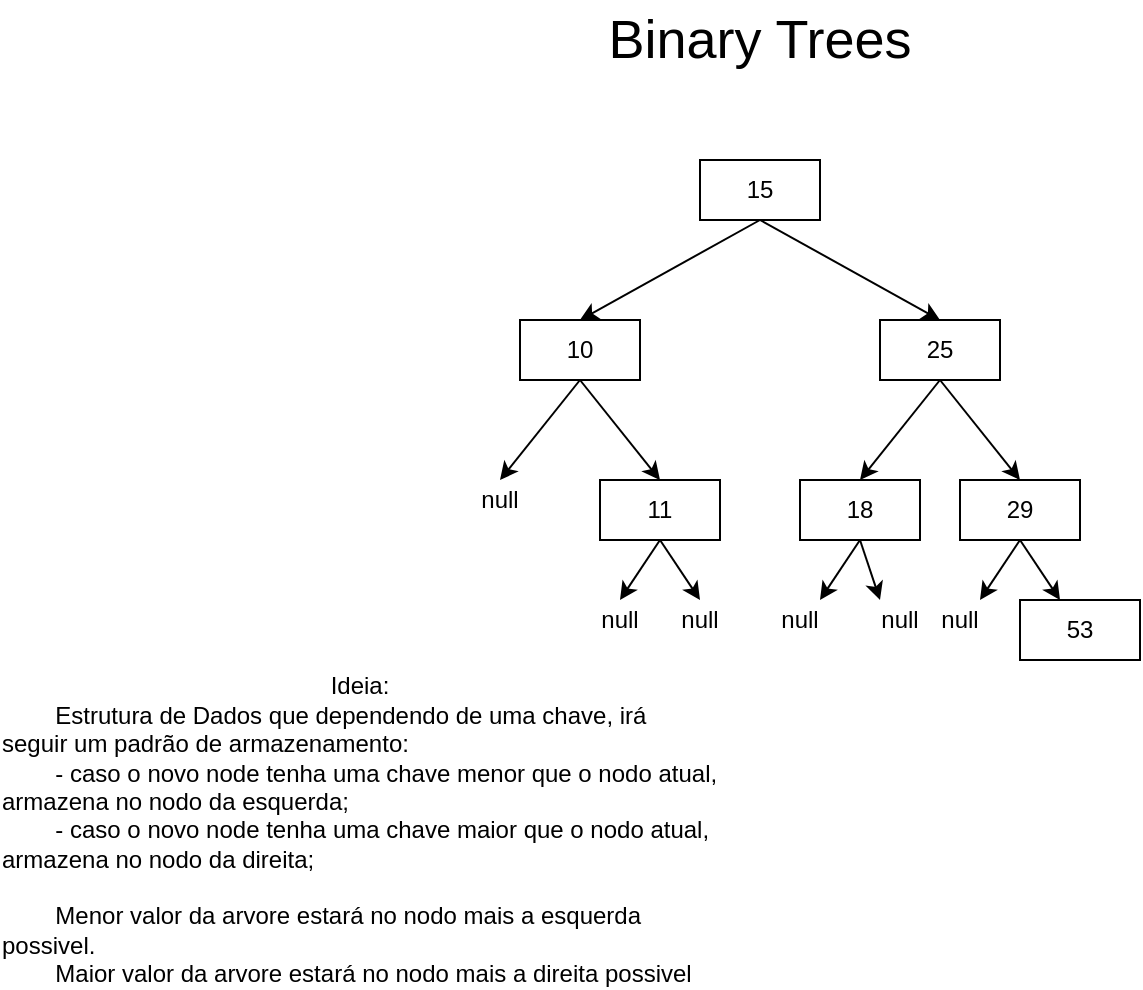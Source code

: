 <mxfile version="14.7.6" type="device"><diagram id="K9T6WiJTY-kDIgXMcb7F" name="Page-1"><mxGraphModel dx="981" dy="500" grid="1" gridSize="10" guides="1" tooltips="1" connect="1" arrows="1" fold="1" page="1" pageScale="1" pageWidth="827" pageHeight="1169" math="0" shadow="0"><root><mxCell id="0"/><mxCell id="1" parent="0"/><mxCell id="eQLtzgE_9jY-pRBsXTH--1" value="&lt;font style=&quot;font-size: 27px&quot;&gt;Binary Trees&lt;/font&gt;" style="text;html=1;strokeColor=none;fillColor=none;align=center;verticalAlign=middle;whiteSpace=wrap;rounded=0;" vertex="1" parent="1"><mxGeometry x="310" y="200" width="180" height="40" as="geometry"/></mxCell><mxCell id="eQLtzgE_9jY-pRBsXTH--2" value="15" style="rounded=0;whiteSpace=wrap;html=1;" vertex="1" parent="1"><mxGeometry x="370" y="280" width="60" height="30" as="geometry"/></mxCell><mxCell id="eQLtzgE_9jY-pRBsXTH--3" value="" style="endArrow=classic;html=1;exitX=0.5;exitY=1;exitDx=0;exitDy=0;entryX=0.5;entryY=0;entryDx=0;entryDy=0;" edge="1" parent="1" source="eQLtzgE_9jY-pRBsXTH--2" target="eQLtzgE_9jY-pRBsXTH--5"><mxGeometry width="50" height="50" relative="1" as="geometry"><mxPoint x="380" y="400" as="sourcePoint"/><mxPoint x="360" y="360" as="targetPoint"/></mxGeometry></mxCell><mxCell id="eQLtzgE_9jY-pRBsXTH--4" value="" style="endArrow=classic;html=1;entryX=0.5;entryY=0;entryDx=0;entryDy=0;" edge="1" parent="1" target="eQLtzgE_9jY-pRBsXTH--11"><mxGeometry width="50" height="50" relative="1" as="geometry"><mxPoint x="400" y="310" as="sourcePoint"/><mxPoint x="480" y="360" as="targetPoint"/></mxGeometry></mxCell><mxCell id="eQLtzgE_9jY-pRBsXTH--5" value="10" style="rounded=0;whiteSpace=wrap;html=1;" vertex="1" parent="1"><mxGeometry x="280" y="360" width="60" height="30" as="geometry"/></mxCell><mxCell id="eQLtzgE_9jY-pRBsXTH--6" value="" style="endArrow=classic;html=1;exitX=0.5;exitY=1;exitDx=0;exitDy=0;" edge="1" parent="1" source="eQLtzgE_9jY-pRBsXTH--5"><mxGeometry width="50" height="50" relative="1" as="geometry"><mxPoint x="290" y="480" as="sourcePoint"/><mxPoint x="270" y="440" as="targetPoint"/></mxGeometry></mxCell><mxCell id="eQLtzgE_9jY-pRBsXTH--7" value="" style="endArrow=classic;html=1;" edge="1" parent="1"><mxGeometry width="50" height="50" relative="1" as="geometry"><mxPoint x="310" y="390" as="sourcePoint"/><mxPoint x="350" y="440" as="targetPoint"/></mxGeometry></mxCell><mxCell id="eQLtzgE_9jY-pRBsXTH--11" value="25" style="rounded=0;whiteSpace=wrap;html=1;" vertex="1" parent="1"><mxGeometry x="460" y="360" width="60" height="30" as="geometry"/></mxCell><mxCell id="eQLtzgE_9jY-pRBsXTH--12" value="" style="endArrow=classic;html=1;exitX=0.5;exitY=1;exitDx=0;exitDy=0;" edge="1" parent="1" source="eQLtzgE_9jY-pRBsXTH--11"><mxGeometry width="50" height="50" relative="1" as="geometry"><mxPoint x="470" y="480" as="sourcePoint"/><mxPoint x="450" y="440" as="targetPoint"/></mxGeometry></mxCell><mxCell id="eQLtzgE_9jY-pRBsXTH--13" value="" style="endArrow=classic;html=1;" edge="1" parent="1"><mxGeometry width="50" height="50" relative="1" as="geometry"><mxPoint x="490" y="390" as="sourcePoint"/><mxPoint x="530" y="440" as="targetPoint"/></mxGeometry></mxCell><mxCell id="eQLtzgE_9jY-pRBsXTH--15" value="null" style="text;html=1;strokeColor=none;fillColor=none;align=center;verticalAlign=middle;whiteSpace=wrap;rounded=0;" vertex="1" parent="1"><mxGeometry x="250" y="440" width="40" height="20" as="geometry"/></mxCell><mxCell id="eQLtzgE_9jY-pRBsXTH--16" value="11" style="rounded=0;whiteSpace=wrap;html=1;" vertex="1" parent="1"><mxGeometry x="320" y="440" width="60" height="30" as="geometry"/></mxCell><mxCell id="eQLtzgE_9jY-pRBsXTH--17" value="18" style="rounded=0;whiteSpace=wrap;html=1;" vertex="1" parent="1"><mxGeometry x="420" y="440" width="60" height="30" as="geometry"/></mxCell><mxCell id="eQLtzgE_9jY-pRBsXTH--18" value="29" style="rounded=0;whiteSpace=wrap;html=1;" vertex="1" parent="1"><mxGeometry x="500" y="440" width="60" height="30" as="geometry"/></mxCell><mxCell id="eQLtzgE_9jY-pRBsXTH--19" value="" style="endArrow=classic;html=1;exitX=0.5;exitY=1;exitDx=0;exitDy=0;" edge="1" parent="1"><mxGeometry width="50" height="50" relative="1" as="geometry"><mxPoint x="450" y="470" as="sourcePoint"/><mxPoint x="430" y="500" as="targetPoint"/></mxGeometry></mxCell><mxCell id="eQLtzgE_9jY-pRBsXTH--20" value="" style="endArrow=classic;html=1;" edge="1" parent="1"><mxGeometry width="50" height="50" relative="1" as="geometry"><mxPoint x="450" y="470" as="sourcePoint"/><mxPoint x="460" y="500" as="targetPoint"/></mxGeometry></mxCell><mxCell id="eQLtzgE_9jY-pRBsXTH--21" value="null" style="text;html=1;strokeColor=none;fillColor=none;align=center;verticalAlign=middle;whiteSpace=wrap;rounded=0;" vertex="1" parent="1"><mxGeometry x="400" y="500" width="40" height="20" as="geometry"/></mxCell><mxCell id="eQLtzgE_9jY-pRBsXTH--22" value="null" style="text;html=1;strokeColor=none;fillColor=none;align=center;verticalAlign=middle;whiteSpace=wrap;rounded=0;" vertex="1" parent="1"><mxGeometry x="450" y="500" width="40" height="20" as="geometry"/></mxCell><mxCell id="eQLtzgE_9jY-pRBsXTH--23" value="" style="endArrow=classic;html=1;exitX=0.5;exitY=1;exitDx=0;exitDy=0;" edge="1" parent="1"><mxGeometry width="50" height="50" relative="1" as="geometry"><mxPoint x="350" y="470" as="sourcePoint"/><mxPoint x="330" y="500" as="targetPoint"/></mxGeometry></mxCell><mxCell id="eQLtzgE_9jY-pRBsXTH--24" value="" style="endArrow=classic;html=1;" edge="1" parent="1"><mxGeometry width="50" height="50" relative="1" as="geometry"><mxPoint x="350" y="470" as="sourcePoint"/><mxPoint x="370" y="500" as="targetPoint"/></mxGeometry></mxCell><mxCell id="eQLtzgE_9jY-pRBsXTH--25" value="null" style="text;html=1;strokeColor=none;fillColor=none;align=center;verticalAlign=middle;whiteSpace=wrap;rounded=0;" vertex="1" parent="1"><mxGeometry x="310" y="500" width="40" height="20" as="geometry"/></mxCell><mxCell id="eQLtzgE_9jY-pRBsXTH--26" value="null" style="text;html=1;strokeColor=none;fillColor=none;align=center;verticalAlign=middle;whiteSpace=wrap;rounded=0;" vertex="1" parent="1"><mxGeometry x="350" y="500" width="40" height="20" as="geometry"/></mxCell><mxCell id="eQLtzgE_9jY-pRBsXTH--27" value="" style="endArrow=classic;html=1;exitX=0.5;exitY=1;exitDx=0;exitDy=0;" edge="1" parent="1"><mxGeometry width="50" height="50" relative="1" as="geometry"><mxPoint x="530" y="470" as="sourcePoint"/><mxPoint x="510" y="500" as="targetPoint"/></mxGeometry></mxCell><mxCell id="eQLtzgE_9jY-pRBsXTH--28" value="null" style="text;html=1;strokeColor=none;fillColor=none;align=center;verticalAlign=middle;whiteSpace=wrap;rounded=0;" vertex="1" parent="1"><mxGeometry x="480" y="500" width="40" height="20" as="geometry"/></mxCell><mxCell id="eQLtzgE_9jY-pRBsXTH--29" value="" style="endArrow=classic;html=1;" edge="1" parent="1"><mxGeometry width="50" height="50" relative="1" as="geometry"><mxPoint x="530" y="470" as="sourcePoint"/><mxPoint x="550" y="500" as="targetPoint"/></mxGeometry></mxCell><mxCell id="eQLtzgE_9jY-pRBsXTH--31" value="53" style="rounded=0;whiteSpace=wrap;html=1;" vertex="1" parent="1"><mxGeometry x="530" y="500" width="60" height="30" as="geometry"/></mxCell><mxCell id="eQLtzgE_9jY-pRBsXTH--32" value="&lt;div&gt;Ideia:&lt;/div&gt;&lt;div align=&quot;left&quot;&gt;&lt;span style=&quot;white-space: pre&quot;&gt;&#9;&lt;/span&gt;Estrutura de Dados que dependendo de uma chave, irá seguir um padrão de armazenamento:&lt;br&gt;&lt;span&gt;&#9;&lt;/span&gt;&lt;span style=&quot;white-space: pre&quot;&gt;&#9;&lt;/span&gt;- caso o novo node tenha uma chave menor que o nodo atual, armazena no nodo da esquerda;&lt;/div&gt;&lt;div align=&quot;left&quot;&gt;&lt;span style=&quot;white-space: pre&quot;&gt;&#9;&lt;/span&gt;- caso o novo node tenha uma chave maior que o nodo atual, armazena no nodo da direita;&lt;/div&gt;&lt;div align=&quot;left&quot;&gt;&lt;br&gt;&lt;/div&gt;&lt;div align=&quot;left&quot;&gt;&lt;span style=&quot;white-space: pre&quot;&gt;&#9;&lt;/span&gt;Menor valor da arvore estará no nodo mais a esquerda possivel.&lt;/div&gt;&lt;div align=&quot;left&quot;&gt;&lt;span style=&quot;white-space: pre&quot;&gt;&#9;&lt;/span&gt;Maior valor da arvore estará no nodo mais a direita possivel &lt;br&gt;&lt;/div&gt;" style="text;html=1;strokeColor=none;fillColor=none;align=center;verticalAlign=middle;whiteSpace=wrap;rounded=0;" vertex="1" parent="1"><mxGeometry x="20" y="540" width="360" height="150" as="geometry"/></mxCell></root></mxGraphModel></diagram></mxfile>